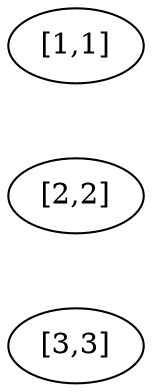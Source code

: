 graph G {
  a [label="[1,1]"]
  b [label="[2,2]"]
  c [label="[3,3]"]

  a -- b [style=invis]
  b -- c [style=invis]
}
